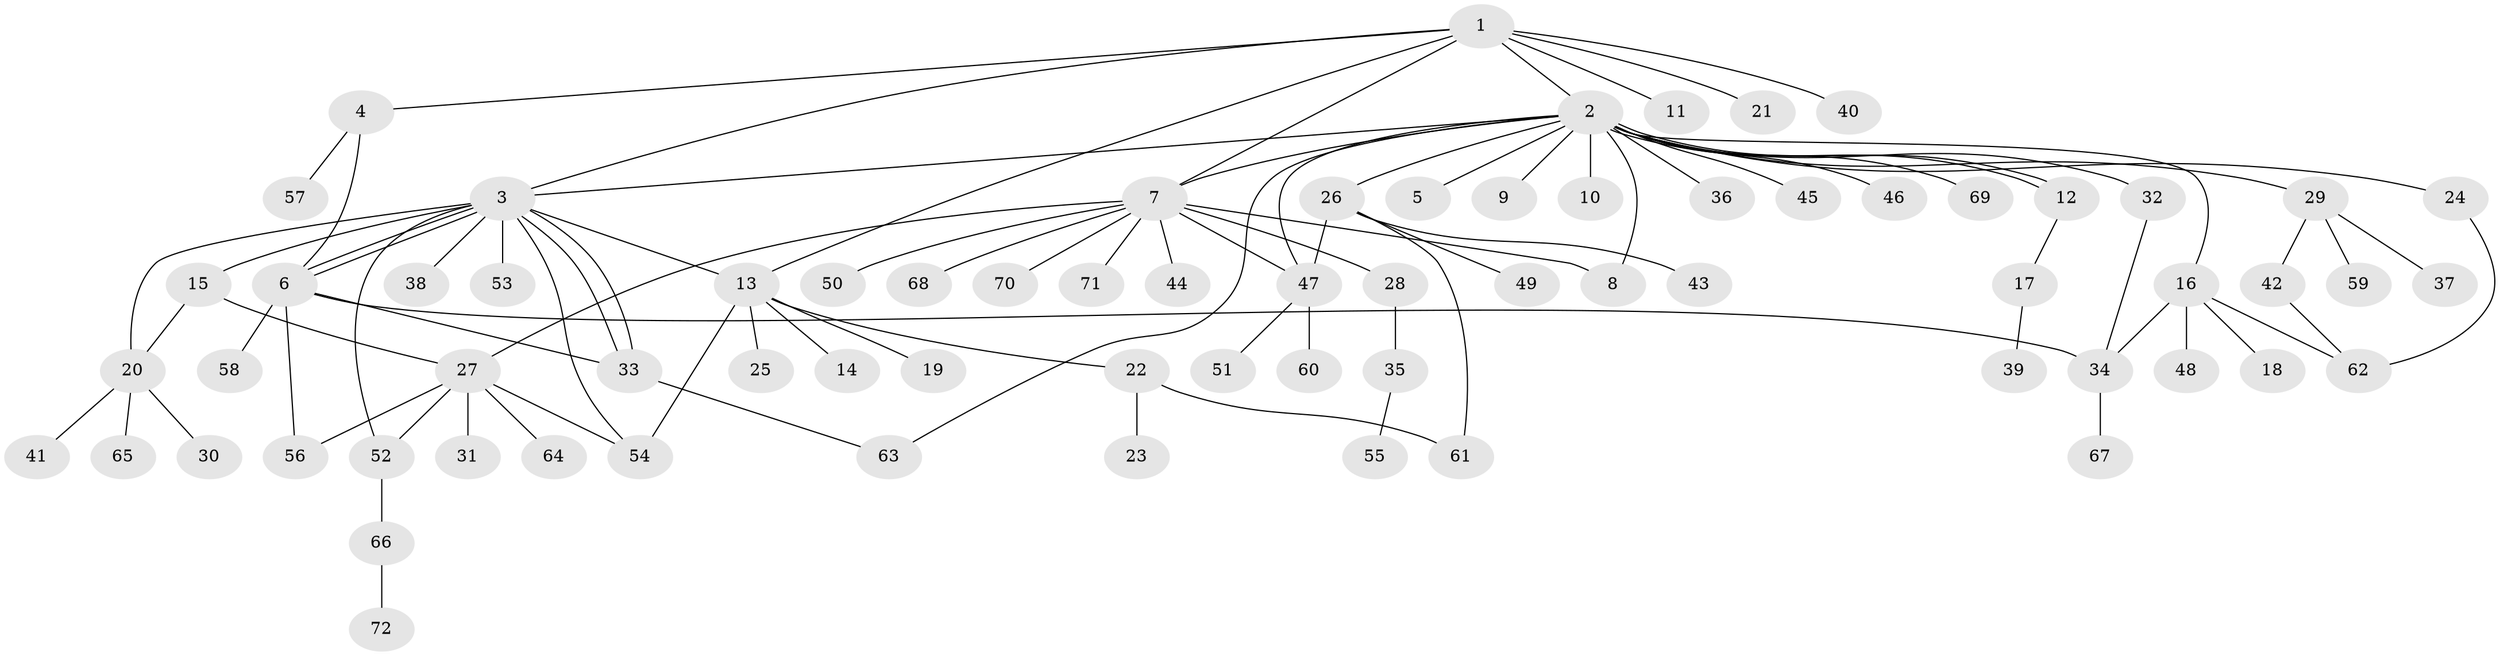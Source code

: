 // coarse degree distribution, {18: 0.047619047619047616, 1: 0.8571428571428571, 2: 0.047619047619047616, 4: 0.047619047619047616}
// Generated by graph-tools (version 1.1) at 2025/18/03/04/25 18:18:13]
// undirected, 72 vertices, 94 edges
graph export_dot {
graph [start="1"]
  node [color=gray90,style=filled];
  1;
  2;
  3;
  4;
  5;
  6;
  7;
  8;
  9;
  10;
  11;
  12;
  13;
  14;
  15;
  16;
  17;
  18;
  19;
  20;
  21;
  22;
  23;
  24;
  25;
  26;
  27;
  28;
  29;
  30;
  31;
  32;
  33;
  34;
  35;
  36;
  37;
  38;
  39;
  40;
  41;
  42;
  43;
  44;
  45;
  46;
  47;
  48;
  49;
  50;
  51;
  52;
  53;
  54;
  55;
  56;
  57;
  58;
  59;
  60;
  61;
  62;
  63;
  64;
  65;
  66;
  67;
  68;
  69;
  70;
  71;
  72;
  1 -- 2;
  1 -- 3;
  1 -- 4;
  1 -- 7;
  1 -- 11;
  1 -- 13;
  1 -- 21;
  1 -- 40;
  2 -- 3;
  2 -- 5;
  2 -- 7;
  2 -- 8;
  2 -- 9;
  2 -- 10;
  2 -- 12;
  2 -- 12;
  2 -- 16;
  2 -- 24;
  2 -- 26;
  2 -- 29;
  2 -- 32;
  2 -- 36;
  2 -- 45;
  2 -- 46;
  2 -- 47;
  2 -- 63;
  2 -- 69;
  3 -- 6;
  3 -- 6;
  3 -- 13;
  3 -- 15;
  3 -- 20;
  3 -- 33;
  3 -- 33;
  3 -- 38;
  3 -- 52;
  3 -- 53;
  3 -- 54;
  4 -- 6;
  4 -- 57;
  6 -- 33;
  6 -- 34;
  6 -- 56;
  6 -- 58;
  7 -- 8;
  7 -- 27;
  7 -- 28;
  7 -- 44;
  7 -- 47;
  7 -- 50;
  7 -- 68;
  7 -- 70;
  7 -- 71;
  12 -- 17;
  13 -- 14;
  13 -- 19;
  13 -- 22;
  13 -- 25;
  13 -- 54;
  15 -- 20;
  15 -- 27;
  16 -- 18;
  16 -- 34;
  16 -- 48;
  16 -- 62;
  17 -- 39;
  20 -- 30;
  20 -- 41;
  20 -- 65;
  22 -- 23;
  22 -- 61;
  24 -- 62;
  26 -- 43;
  26 -- 47;
  26 -- 49;
  26 -- 61;
  27 -- 31;
  27 -- 52;
  27 -- 54;
  27 -- 56;
  27 -- 64;
  28 -- 35;
  29 -- 37;
  29 -- 42;
  29 -- 59;
  32 -- 34;
  33 -- 63;
  34 -- 67;
  35 -- 55;
  42 -- 62;
  47 -- 51;
  47 -- 60;
  52 -- 66;
  66 -- 72;
}
